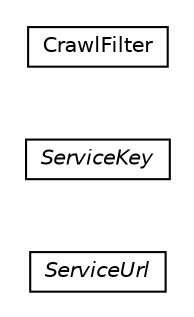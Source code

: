 #!/usr/local/bin/dot
#
# Class diagram 
# Generated by UMLGraph version R5_6-24-gf6e263 (http://www.umlgraph.org/)
#

digraph G {
	edge [fontname="Helvetica",fontsize=10,labelfontname="Helvetica",labelfontsize=10];
	node [fontname="Helvetica",fontsize=10,shape=plaintext];
	nodesep=0.25;
	ranksep=0.5;
	rankdir=LR;
	// com.gwtplatform.crawler.server.ServiceUrl
	c24506 [label=<<table title="com.gwtplatform.crawler.server.ServiceUrl" border="0" cellborder="1" cellspacing="0" cellpadding="2" port="p" href="./ServiceUrl.html">
		<tr><td><table border="0" cellspacing="0" cellpadding="1">
<tr><td align="center" balign="center"><font face="Helvetica-Oblique"> ServiceUrl </font></td></tr>
		</table></td></tr>
		</table>>, URL="./ServiceUrl.html", fontname="Helvetica", fontcolor="black", fontsize=10.0];
	// com.gwtplatform.crawler.server.ServiceKey
	c24507 [label=<<table title="com.gwtplatform.crawler.server.ServiceKey" border="0" cellborder="1" cellspacing="0" cellpadding="2" port="p" href="./ServiceKey.html">
		<tr><td><table border="0" cellspacing="0" cellpadding="1">
<tr><td align="center" balign="center"><font face="Helvetica-Oblique"> ServiceKey </font></td></tr>
		</table></td></tr>
		</table>>, URL="./ServiceKey.html", fontname="Helvetica", fontcolor="black", fontsize=10.0];
	// com.gwtplatform.crawler.server.CrawlFilter
	c24508 [label=<<table title="com.gwtplatform.crawler.server.CrawlFilter" border="0" cellborder="1" cellspacing="0" cellpadding="2" port="p" href="./CrawlFilter.html">
		<tr><td><table border="0" cellspacing="0" cellpadding="1">
<tr><td align="center" balign="center"> CrawlFilter </td></tr>
		</table></td></tr>
		</table>>, URL="./CrawlFilter.html", fontname="Helvetica", fontcolor="black", fontsize=10.0];
}

